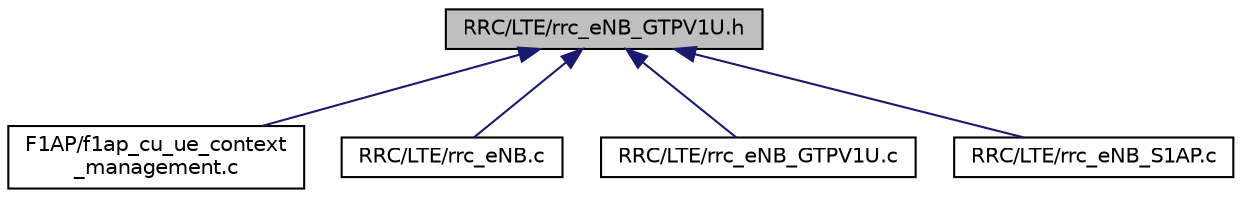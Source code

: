 digraph "RRC/LTE/rrc_eNB_GTPV1U.h"
{
 // LATEX_PDF_SIZE
  edge [fontname="Helvetica",fontsize="10",labelfontname="Helvetica",labelfontsize="10"];
  node [fontname="Helvetica",fontsize="10",shape=record];
  Node1 [label="RRC/LTE/rrc_eNB_GTPV1U.h",height=0.2,width=0.4,color="black", fillcolor="grey75", style="filled", fontcolor="black",tooltip="rrc GTPV1U procedures for eNB"];
  Node1 -> Node2 [dir="back",color="midnightblue",fontsize="10",style="solid",fontname="Helvetica"];
  Node2 [label="F1AP/f1ap_cu_ue_context\l_management.c",height=0.2,width=0.4,color="black", fillcolor="white", style="filled",URL="$f1ap__cu__ue__context__management_8c.html",tooltip="F1AP UE Context Management, CU side."];
  Node1 -> Node3 [dir="back",color="midnightblue",fontsize="10",style="solid",fontname="Helvetica"];
  Node3 [label="RRC/LTE/rrc_eNB.c",height=0.2,width=0.4,color="black", fillcolor="white", style="filled",URL="$rrc__eNB_8c.html",tooltip="rrc procedures for eNB"];
  Node1 -> Node4 [dir="back",color="midnightblue",fontsize="10",style="solid",fontname="Helvetica"];
  Node4 [label="RRC/LTE/rrc_eNB_GTPV1U.c",height=0.2,width=0.4,color="black", fillcolor="white", style="filled",URL="$rrc__eNB__GTPV1U_8c.html",tooltip="rrc GTPV1U procedures for eNB"];
  Node1 -> Node5 [dir="back",color="midnightblue",fontsize="10",style="solid",fontname="Helvetica"];
  Node5 [label="RRC/LTE/rrc_eNB_S1AP.c",height=0.2,width=0.4,color="black", fillcolor="white", style="filled",URL="$rrc__eNB__S1AP_8c.html",tooltip="rrc S1AP procedures for eNB"];
}
